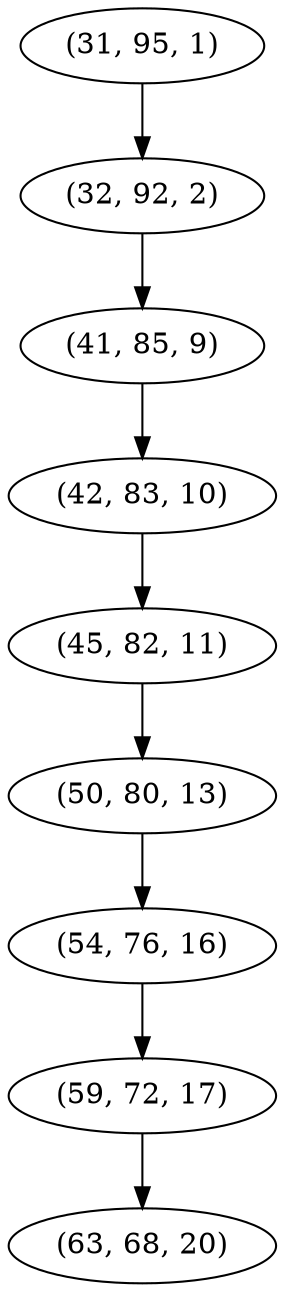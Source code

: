digraph tree {
    "(31, 95, 1)";
    "(32, 92, 2)";
    "(41, 85, 9)";
    "(42, 83, 10)";
    "(45, 82, 11)";
    "(50, 80, 13)";
    "(54, 76, 16)";
    "(59, 72, 17)";
    "(63, 68, 20)";
    "(31, 95, 1)" -> "(32, 92, 2)";
    "(32, 92, 2)" -> "(41, 85, 9)";
    "(41, 85, 9)" -> "(42, 83, 10)";
    "(42, 83, 10)" -> "(45, 82, 11)";
    "(45, 82, 11)" -> "(50, 80, 13)";
    "(50, 80, 13)" -> "(54, 76, 16)";
    "(54, 76, 16)" -> "(59, 72, 17)";
    "(59, 72, 17)" -> "(63, 68, 20)";
}
